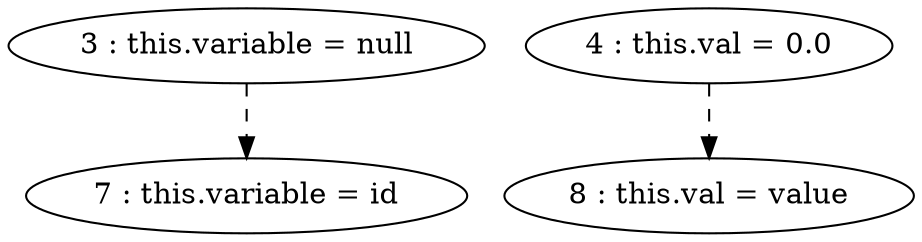 digraph G {
"3 : this.variable = null"
"3 : this.variable = null" -> "7 : this.variable = id" [style=dashed]
"4 : this.val = 0.0"
"4 : this.val = 0.0" -> "8 : this.val = value" [style=dashed]
"7 : this.variable = id"
"8 : this.val = value"
}